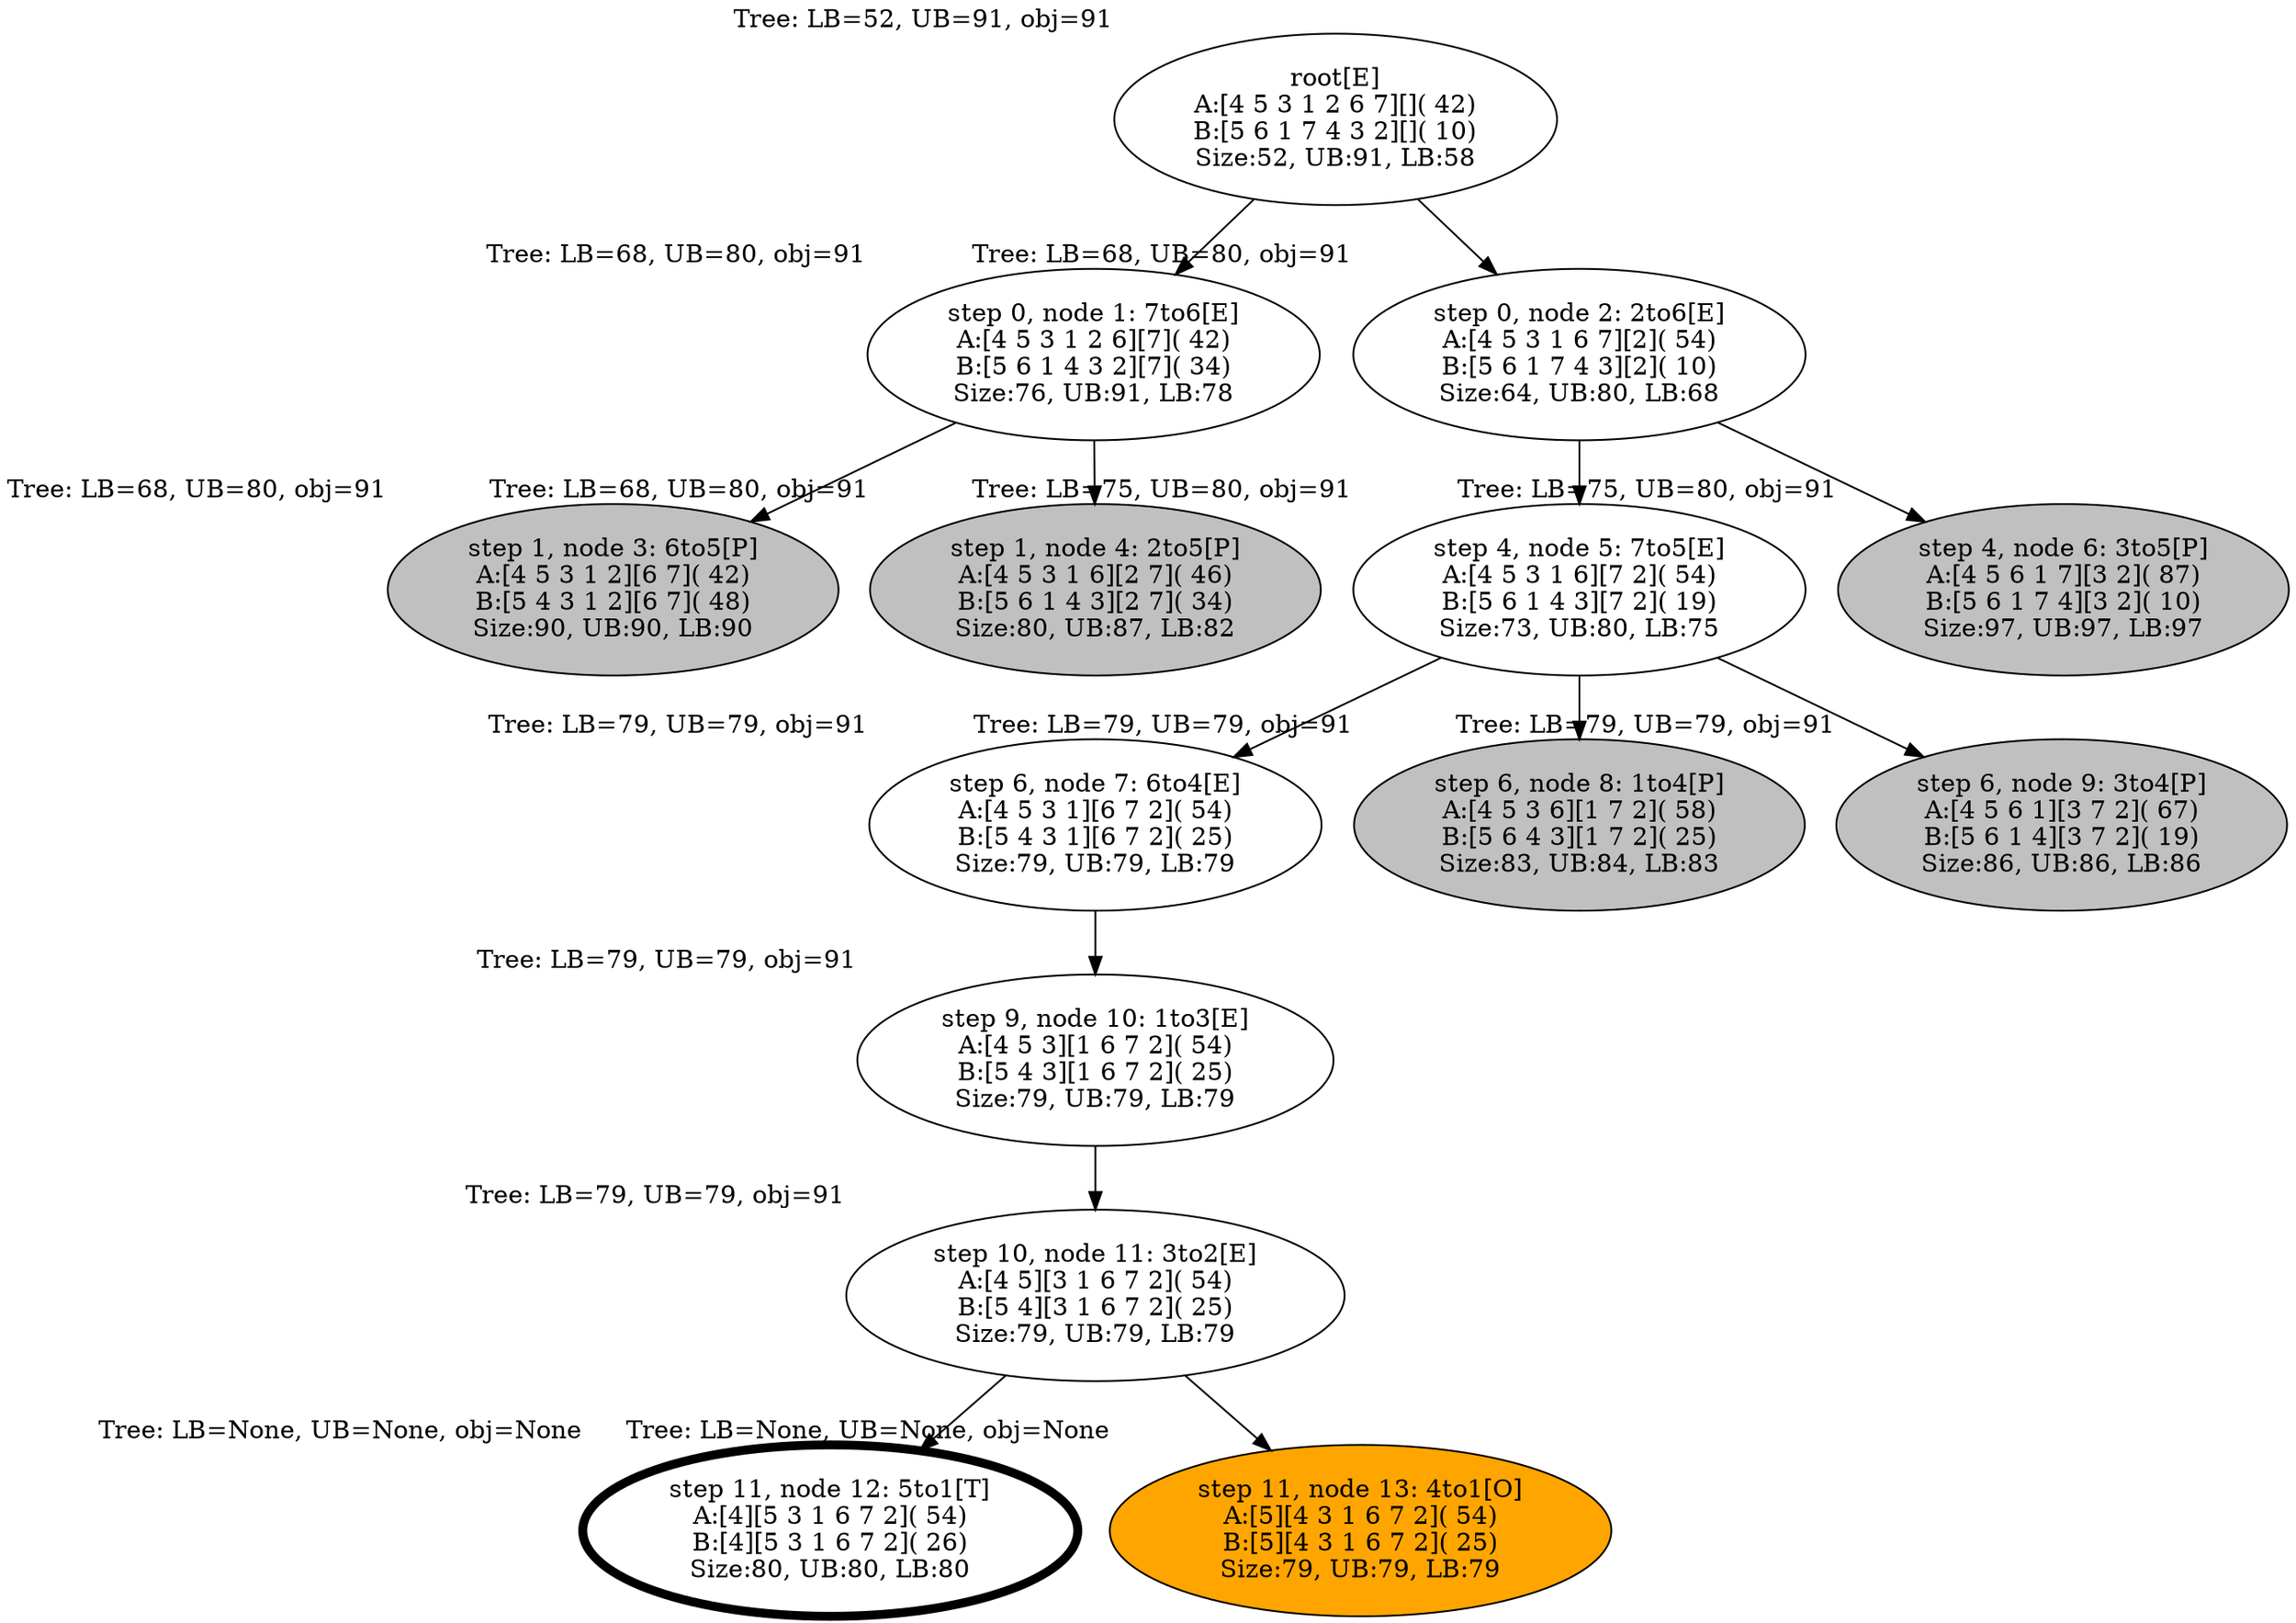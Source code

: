 digraph tree {
    "root[E]
A:[4 5 3 1 2 6 7][]( 42)
B:[5 6 1 7 4 3 2][]( 10)
Size:52, UB:91, LB:58" [xlabel="Tree: LB=52, UB=91, obj=91",];
    "step 0, node 1: 7to6[E]
A:[4 5 3 1 2 6][7]( 42)
B:[5 6 1 4 3 2][7]( 34)
Size:76, UB:91, LB:78" [xlabel="Tree: LB=68, UB=80, obj=91",];
    "step 1, node 3: 6to5[P]
A:[4 5 3 1 2][6 7]( 42)
B:[5 4 3 1 2][6 7]( 48)
Size:90, UB:90, LB:90" [xlabel="Tree: LB=68, UB=80, obj=91",fillcolor=grey, style=filled];
    "step 1, node 4: 2to5[P]
A:[4 5 3 1 6][2 7]( 46)
B:[5 6 1 4 3][2 7]( 34)
Size:80, UB:87, LB:82" [xlabel="Tree: LB=68, UB=80, obj=91",fillcolor=grey, style=filled];
    "step 0, node 2: 2to6[E]
A:[4 5 3 1 6 7][2]( 54)
B:[5 6 1 7 4 3][2]( 10)
Size:64, UB:80, LB:68" [xlabel="Tree: LB=68, UB=80, obj=91",];
    "step 4, node 5: 7to5[E]
A:[4 5 3 1 6][7 2]( 54)
B:[5 6 1 4 3][7 2]( 19)
Size:73, UB:80, LB:75" [xlabel="Tree: LB=75, UB=80, obj=91",];
    "step 6, node 7: 6to4[E]
A:[4 5 3 1][6 7 2]( 54)
B:[5 4 3 1][6 7 2]( 25)
Size:79, UB:79, LB:79" [xlabel="Tree: LB=79, UB=79, obj=91",];
    "step 9, node 10: 1to3[E]
A:[4 5 3][1 6 7 2]( 54)
B:[5 4 3][1 6 7 2]( 25)
Size:79, UB:79, LB:79" [xlabel="Tree: LB=79, UB=79, obj=91",];
    "step 10, node 11: 3to2[E]
A:[4 5][3 1 6 7 2]( 54)
B:[5 4][3 1 6 7 2]( 25)
Size:79, UB:79, LB:79" [xlabel="Tree: LB=79, UB=79, obj=91",];
    "step 11, node 12: 5to1[T]
A:[4][5 3 1 6 7 2]( 54)
B:[4][5 3 1 6 7 2]( 26)
Size:80, UB:80, LB:80" [xlabel="Tree: LB=None, UB=None, obj=None",penwidth=5];
    "step 11, node 13: 4to1[O]
A:[5][4 3 1 6 7 2]( 54)
B:[5][4 3 1 6 7 2]( 25)
Size:79, UB:79, LB:79" [xlabel="Tree: LB=None, UB=None, obj=None",fillcolor=orange, style=filled];
    "step 6, node 8: 1to4[P]
A:[4 5 3 6][1 7 2]( 58)
B:[5 6 4 3][1 7 2]( 25)
Size:83, UB:84, LB:83" [xlabel="Tree: LB=79, UB=79, obj=91",fillcolor=grey, style=filled];
    "step 6, node 9: 3to4[P]
A:[4 5 6 1][3 7 2]( 67)
B:[5 6 1 4][3 7 2]( 19)
Size:86, UB:86, LB:86" [xlabel="Tree: LB=79, UB=79, obj=91",fillcolor=grey, style=filled];
    "step 4, node 6: 3to5[P]
A:[4 5 6 1 7][3 2]( 87)
B:[5 6 1 7 4][3 2]( 10)
Size:97, UB:97, LB:97" [xlabel="Tree: LB=75, UB=80, obj=91",fillcolor=grey, style=filled];
    "root[E]
A:[4 5 3 1 2 6 7][]( 42)
B:[5 6 1 7 4 3 2][]( 10)
Size:52, UB:91, LB:58" -> "step 0, node 1: 7to6[E]
A:[4 5 3 1 2 6][7]( 42)
B:[5 6 1 4 3 2][7]( 34)
Size:76, UB:91, LB:78";
    "root[E]
A:[4 5 3 1 2 6 7][]( 42)
B:[5 6 1 7 4 3 2][]( 10)
Size:52, UB:91, LB:58" -> "step 0, node 2: 2to6[E]
A:[4 5 3 1 6 7][2]( 54)
B:[5 6 1 7 4 3][2]( 10)
Size:64, UB:80, LB:68";
    "step 0, node 1: 7to6[E]
A:[4 5 3 1 2 6][7]( 42)
B:[5 6 1 4 3 2][7]( 34)
Size:76, UB:91, LB:78" -> "step 1, node 3: 6to5[P]
A:[4 5 3 1 2][6 7]( 42)
B:[5 4 3 1 2][6 7]( 48)
Size:90, UB:90, LB:90";
    "step 0, node 1: 7to6[E]
A:[4 5 3 1 2 6][7]( 42)
B:[5 6 1 4 3 2][7]( 34)
Size:76, UB:91, LB:78" -> "step 1, node 4: 2to5[P]
A:[4 5 3 1 6][2 7]( 46)
B:[5 6 1 4 3][2 7]( 34)
Size:80, UB:87, LB:82";
    "step 0, node 2: 2to6[E]
A:[4 5 3 1 6 7][2]( 54)
B:[5 6 1 7 4 3][2]( 10)
Size:64, UB:80, LB:68" -> "step 4, node 5: 7to5[E]
A:[4 5 3 1 6][7 2]( 54)
B:[5 6 1 4 3][7 2]( 19)
Size:73, UB:80, LB:75";
    "step 0, node 2: 2to6[E]
A:[4 5 3 1 6 7][2]( 54)
B:[5 6 1 7 4 3][2]( 10)
Size:64, UB:80, LB:68" -> "step 4, node 6: 3to5[P]
A:[4 5 6 1 7][3 2]( 87)
B:[5 6 1 7 4][3 2]( 10)
Size:97, UB:97, LB:97";
    "step 4, node 5: 7to5[E]
A:[4 5 3 1 6][7 2]( 54)
B:[5 6 1 4 3][7 2]( 19)
Size:73, UB:80, LB:75" -> "step 6, node 7: 6to4[E]
A:[4 5 3 1][6 7 2]( 54)
B:[5 4 3 1][6 7 2]( 25)
Size:79, UB:79, LB:79";
    "step 4, node 5: 7to5[E]
A:[4 5 3 1 6][7 2]( 54)
B:[5 6 1 4 3][7 2]( 19)
Size:73, UB:80, LB:75" -> "step 6, node 8: 1to4[P]
A:[4 5 3 6][1 7 2]( 58)
B:[5 6 4 3][1 7 2]( 25)
Size:83, UB:84, LB:83";
    "step 4, node 5: 7to5[E]
A:[4 5 3 1 6][7 2]( 54)
B:[5 6 1 4 3][7 2]( 19)
Size:73, UB:80, LB:75" -> "step 6, node 9: 3to4[P]
A:[4 5 6 1][3 7 2]( 67)
B:[5 6 1 4][3 7 2]( 19)
Size:86, UB:86, LB:86";
    "step 6, node 7: 6to4[E]
A:[4 5 3 1][6 7 2]( 54)
B:[5 4 3 1][6 7 2]( 25)
Size:79, UB:79, LB:79" -> "step 9, node 10: 1to3[E]
A:[4 5 3][1 6 7 2]( 54)
B:[5 4 3][1 6 7 2]( 25)
Size:79, UB:79, LB:79";
    "step 9, node 10: 1to3[E]
A:[4 5 3][1 6 7 2]( 54)
B:[5 4 3][1 6 7 2]( 25)
Size:79, UB:79, LB:79" -> "step 10, node 11: 3to2[E]
A:[4 5][3 1 6 7 2]( 54)
B:[5 4][3 1 6 7 2]( 25)
Size:79, UB:79, LB:79";
    "step 10, node 11: 3to2[E]
A:[4 5][3 1 6 7 2]( 54)
B:[5 4][3 1 6 7 2]( 25)
Size:79, UB:79, LB:79" -> "step 11, node 12: 5to1[T]
A:[4][5 3 1 6 7 2]( 54)
B:[4][5 3 1 6 7 2]( 26)
Size:80, UB:80, LB:80";
    "step 10, node 11: 3to2[E]
A:[4 5][3 1 6 7 2]( 54)
B:[5 4][3 1 6 7 2]( 25)
Size:79, UB:79, LB:79" -> "step 11, node 13: 4to1[O]
A:[5][4 3 1 6 7 2]( 54)
B:[5][4 3 1 6 7 2]( 25)
Size:79, UB:79, LB:79";
}
